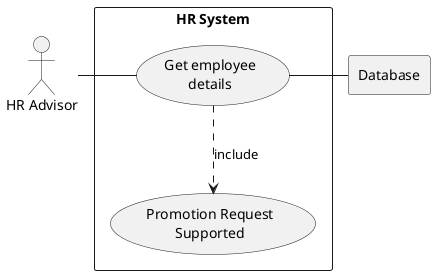 @startuml

actor HR as "HR Advisor"

rectangle Database

rectangle "HR System" {
    usecase UC4 as "Get employee
    details"

    usecase UCa as "Promotion Request
    Supported"

    HR - UC4
    UC4 ..> UCa : include
    UC4 - Database
}

@enduml